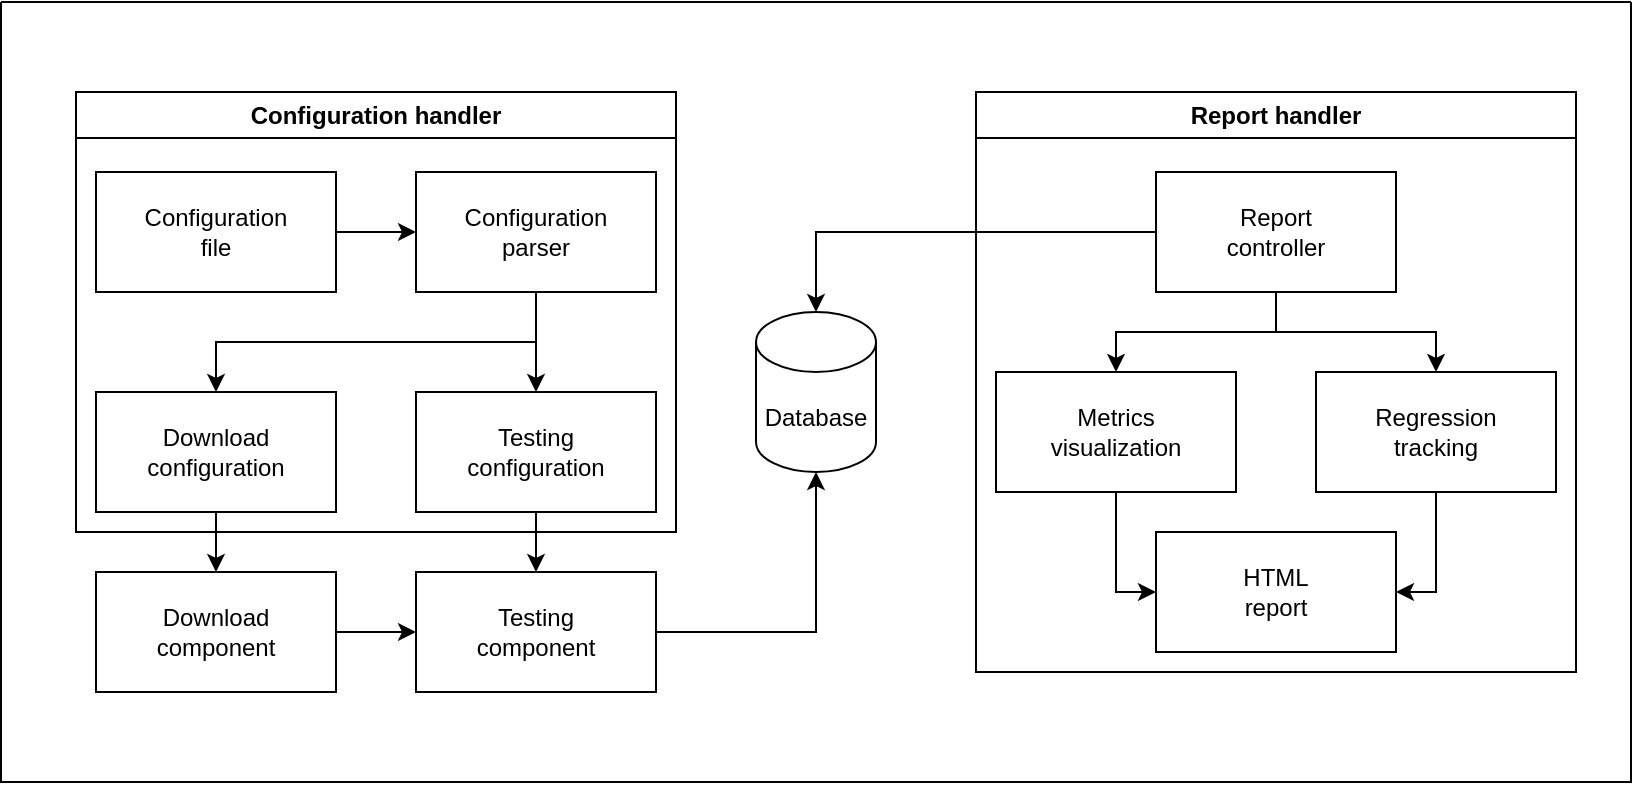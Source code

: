 <mxfile version="25.0.3">
  <diagram name="Page-1" id="eiVfjTH3touZLWz6EHQY">
    <mxGraphModel dx="1666" dy="1849" grid="1" gridSize="10" guides="1" tooltips="1" connect="1" arrows="1" fold="1" page="1" pageScale="1" pageWidth="850" pageHeight="1100" math="0" shadow="0">
      <root>
        <mxCell id="0" />
        <mxCell id="1" parent="0" />
        <mxCell id="tyjR8he37Etmvqs3X0Is-12" style="edgeStyle=orthogonalEdgeStyle;rounded=0;orthogonalLoop=1;jettySize=auto;html=1;" parent="1" source="tyjR8he37Etmvqs3X0Is-2" target="tyjR8he37Etmvqs3X0Is-3" edge="1">
          <mxGeometry relative="1" as="geometry" />
        </mxCell>
        <mxCell id="tyjR8he37Etmvqs3X0Is-2" value="Download&lt;div&gt;component&lt;/div&gt;" style="rounded=0;whiteSpace=wrap;html=1;" parent="1" vertex="1">
          <mxGeometry x="260" y="240" width="120" height="60" as="geometry" />
        </mxCell>
        <mxCell id="qQq1sUfRrQj8mtIDSRJr-1" style="edgeStyle=orthogonalEdgeStyle;rounded=0;orthogonalLoop=1;jettySize=auto;html=1;" parent="1" source="tyjR8he37Etmvqs3X0Is-3" target="tyjR8he37Etmvqs3X0Is-4" edge="1">
          <mxGeometry relative="1" as="geometry" />
        </mxCell>
        <mxCell id="tyjR8he37Etmvqs3X0Is-3" value="Testing&lt;div&gt;component&lt;/div&gt;" style="rounded=0;whiteSpace=wrap;html=1;" parent="1" vertex="1">
          <mxGeometry x="420" y="240" width="120" height="60" as="geometry" />
        </mxCell>
        <mxCell id="tyjR8he37Etmvqs3X0Is-4" value="Database" style="shape=cylinder3;whiteSpace=wrap;html=1;boundedLbl=1;backgroundOutline=1;size=15;" parent="1" vertex="1">
          <mxGeometry x="590" y="110" width="60" height="80" as="geometry" />
        </mxCell>
        <mxCell id="tyjR8he37Etmvqs3X0Is-15" value="Configuration handler" style="swimlane;whiteSpace=wrap;html=1;" parent="1" vertex="1">
          <mxGeometry x="250" width="300" height="220" as="geometry" />
        </mxCell>
        <mxCell id="tyjR8he37Etmvqs3X0Is-24" style="edgeStyle=orthogonalEdgeStyle;rounded=0;orthogonalLoop=1;jettySize=auto;html=1;exitX=1;exitY=0.5;exitDx=0;exitDy=0;entryX=0;entryY=0.5;entryDx=0;entryDy=0;" parent="tyjR8he37Etmvqs3X0Is-15" source="tyjR8he37Etmvqs3X0Is-20" target="tyjR8he37Etmvqs3X0Is-21" edge="1">
          <mxGeometry relative="1" as="geometry" />
        </mxCell>
        <mxCell id="tyjR8he37Etmvqs3X0Is-20" value="Configuration&lt;div&gt;file&lt;/div&gt;" style="rounded=0;whiteSpace=wrap;html=1;" parent="tyjR8he37Etmvqs3X0Is-15" vertex="1">
          <mxGeometry x="10" y="40" width="120" height="60" as="geometry" />
        </mxCell>
        <mxCell id="tyjR8he37Etmvqs3X0Is-27" style="edgeStyle=orthogonalEdgeStyle;rounded=0;orthogonalLoop=1;jettySize=auto;html=1;" parent="tyjR8he37Etmvqs3X0Is-15" source="tyjR8he37Etmvqs3X0Is-21" target="tyjR8he37Etmvqs3X0Is-23" edge="1">
          <mxGeometry relative="1" as="geometry" />
        </mxCell>
        <mxCell id="tyjR8he37Etmvqs3X0Is-28" style="edgeStyle=orthogonalEdgeStyle;rounded=0;orthogonalLoop=1;jettySize=auto;html=1;exitX=0.5;exitY=1;exitDx=0;exitDy=0;" parent="tyjR8he37Etmvqs3X0Is-15" source="tyjR8he37Etmvqs3X0Is-21" target="tyjR8he37Etmvqs3X0Is-22" edge="1">
          <mxGeometry relative="1" as="geometry" />
        </mxCell>
        <mxCell id="tyjR8he37Etmvqs3X0Is-21" value="Configuration&lt;div&gt;parser&lt;/div&gt;" style="rounded=0;whiteSpace=wrap;html=1;" parent="tyjR8he37Etmvqs3X0Is-15" vertex="1">
          <mxGeometry x="170" y="40" width="120" height="60" as="geometry" />
        </mxCell>
        <mxCell id="tyjR8he37Etmvqs3X0Is-22" value="Download&lt;div&gt;configuration&lt;/div&gt;" style="rounded=0;whiteSpace=wrap;html=1;" parent="tyjR8he37Etmvqs3X0Is-15" vertex="1">
          <mxGeometry x="10" y="150" width="120" height="60" as="geometry" />
        </mxCell>
        <mxCell id="tyjR8he37Etmvqs3X0Is-23" value="Testing&lt;div&gt;configuration&lt;/div&gt;" style="rounded=0;whiteSpace=wrap;html=1;" parent="tyjR8he37Etmvqs3X0Is-15" vertex="1">
          <mxGeometry x="170" y="150" width="120" height="60" as="geometry" />
        </mxCell>
        <mxCell id="tyjR8he37Etmvqs3X0Is-31" style="edgeStyle=orthogonalEdgeStyle;rounded=0;orthogonalLoop=1;jettySize=auto;html=1;exitX=0.5;exitY=1;exitDx=0;exitDy=0;" parent="1" source="tyjR8he37Etmvqs3X0Is-22" target="tyjR8he37Etmvqs3X0Is-2" edge="1">
          <mxGeometry relative="1" as="geometry" />
        </mxCell>
        <mxCell id="tyjR8he37Etmvqs3X0Is-32" style="edgeStyle=orthogonalEdgeStyle;rounded=0;orthogonalLoop=1;jettySize=auto;html=1;exitX=0.5;exitY=1;exitDx=0;exitDy=0;" parent="1" source="tyjR8he37Etmvqs3X0Is-23" target="tyjR8he37Etmvqs3X0Is-3" edge="1">
          <mxGeometry relative="1" as="geometry" />
        </mxCell>
        <mxCell id="qQq1sUfRrQj8mtIDSRJr-2" value="Report handler" style="swimlane;whiteSpace=wrap;html=1;" parent="1" vertex="1">
          <mxGeometry x="700" width="300" height="290" as="geometry" />
        </mxCell>
        <mxCell id="qQq1sUfRrQj8mtIDSRJr-5" style="edgeStyle=orthogonalEdgeStyle;rounded=0;orthogonalLoop=1;jettySize=auto;html=1;" parent="qQq1sUfRrQj8mtIDSRJr-2" source="tyjR8he37Etmvqs3X0Is-5" target="qQq1sUfRrQj8mtIDSRJr-3" edge="1">
          <mxGeometry relative="1" as="geometry" />
        </mxCell>
        <mxCell id="qQq1sUfRrQj8mtIDSRJr-6" style="edgeStyle=orthogonalEdgeStyle;rounded=0;orthogonalLoop=1;jettySize=auto;html=1;" parent="qQq1sUfRrQj8mtIDSRJr-2" source="tyjR8he37Etmvqs3X0Is-5" target="qQq1sUfRrQj8mtIDSRJr-4" edge="1">
          <mxGeometry relative="1" as="geometry" />
        </mxCell>
        <mxCell id="tyjR8he37Etmvqs3X0Is-5" value="Report&lt;div&gt;controller&lt;/div&gt;" style="rounded=0;whiteSpace=wrap;html=1;" parent="qQq1sUfRrQj8mtIDSRJr-2" vertex="1">
          <mxGeometry x="90" y="40" width="120" height="60" as="geometry" />
        </mxCell>
        <mxCell id="qQq1sUfRrQj8mtIDSRJr-9" style="edgeStyle=orthogonalEdgeStyle;rounded=0;orthogonalLoop=1;jettySize=auto;html=1;exitX=0.5;exitY=1;exitDx=0;exitDy=0;entryX=0;entryY=0.5;entryDx=0;entryDy=0;" parent="qQq1sUfRrQj8mtIDSRJr-2" source="qQq1sUfRrQj8mtIDSRJr-3" target="qQq1sUfRrQj8mtIDSRJr-8" edge="1">
          <mxGeometry relative="1" as="geometry" />
        </mxCell>
        <mxCell id="qQq1sUfRrQj8mtIDSRJr-3" value="Metrics&lt;div&gt;visualization&lt;/div&gt;" style="rounded=0;whiteSpace=wrap;html=1;" parent="qQq1sUfRrQj8mtIDSRJr-2" vertex="1">
          <mxGeometry x="10" y="140" width="120" height="60" as="geometry" />
        </mxCell>
        <mxCell id="qQq1sUfRrQj8mtIDSRJr-10" style="edgeStyle=orthogonalEdgeStyle;rounded=0;orthogonalLoop=1;jettySize=auto;html=1;entryX=1;entryY=0.5;entryDx=0;entryDy=0;" parent="qQq1sUfRrQj8mtIDSRJr-2" source="qQq1sUfRrQj8mtIDSRJr-4" target="qQq1sUfRrQj8mtIDSRJr-8" edge="1">
          <mxGeometry relative="1" as="geometry" />
        </mxCell>
        <mxCell id="qQq1sUfRrQj8mtIDSRJr-4" value="Regression&lt;div&gt;tracking&lt;/div&gt;" style="rounded=0;whiteSpace=wrap;html=1;" parent="qQq1sUfRrQj8mtIDSRJr-2" vertex="1">
          <mxGeometry x="170" y="140" width="120" height="60" as="geometry" />
        </mxCell>
        <mxCell id="qQq1sUfRrQj8mtIDSRJr-8" value="HTML&lt;div&gt;report&lt;/div&gt;" style="rounded=0;whiteSpace=wrap;html=1;" parent="qQq1sUfRrQj8mtIDSRJr-2" vertex="1">
          <mxGeometry x="90" y="220" width="120" height="60" as="geometry" />
        </mxCell>
        <mxCell id="qQq1sUfRrQj8mtIDSRJr-7" style="edgeStyle=orthogonalEdgeStyle;rounded=0;orthogonalLoop=1;jettySize=auto;html=1;exitX=0;exitY=0.5;exitDx=0;exitDy=0;" parent="1" source="tyjR8he37Etmvqs3X0Is-5" target="tyjR8he37Etmvqs3X0Is-4" edge="1">
          <mxGeometry relative="1" as="geometry" />
        </mxCell>
        <mxCell id="87PcoHYnq8mM9TeSb8sP-1" value="" style="swimlane;startSize=0;" vertex="1" parent="1">
          <mxGeometry x="212.5" y="-45" width="815" height="390" as="geometry" />
        </mxCell>
      </root>
    </mxGraphModel>
  </diagram>
</mxfile>
